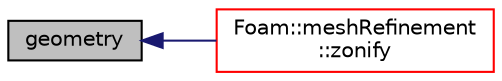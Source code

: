 digraph "geometry"
{
  bgcolor="transparent";
  edge [fontname="Helvetica",fontsize="10",labelfontname="Helvetica",labelfontsize="10"];
  node [fontname="Helvetica",fontsize="10",shape=record];
  rankdir="LR";
  Node1 [label="geometry",height=0.2,width=0.4,color="black", fillcolor="grey75", style="filled", fontcolor="black"];
  Node1 -> Node2 [dir="back",color="midnightblue",fontsize="10",style="solid",fontname="Helvetica"];
  Node2 [label="Foam::meshRefinement\l::zonify",height=0.2,width=0.4,color="red",URL="$a01503.html#a90cf965dfe02eb20f11a4a8c6035747f",tooltip="Put faces/cells into zones according to surface specification. "];
}
